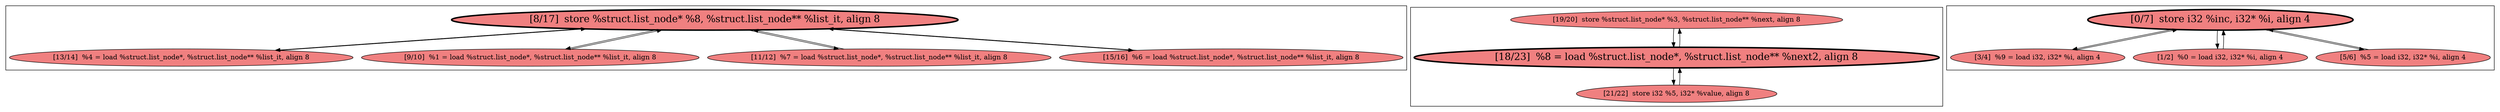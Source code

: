 
digraph G {



node113->node110 [ ]
node113->node114 [ ]
node110->node113 [ ]
node113->node111 [ ]
node111->node113 [ ]
node109->node108 [ ]
node105->node104 [ ]
node108->node109 [ ]
node107->node108 [ ]
node114->node113 [ ]
node112->node113 [ ]
node104->node105 [ ]
node113->node112 [ ]
node106->node105 [ ]
node103->node105 [ ]
node105->node103 [ ]
node105->node106 [ ]
node108->node107 [ ]


subgraph cluster2 {


node114 [fillcolor=lightcoral,label="[9/10]  %1 = load %struct.list_node*, %struct.list_node** %list_it, align 8",shape=ellipse,style=filled ]
node113 [penwidth=3.0,fontsize=20,fillcolor=lightcoral,label="[8/17]  store %struct.list_node* %8, %struct.list_node** %list_it, align 8",shape=ellipse,style=filled ]
node112 [fillcolor=lightcoral,label="[15/16]  %6 = load %struct.list_node*, %struct.list_node** %list_it, align 8",shape=ellipse,style=filled ]
node110 [fillcolor=lightcoral,label="[13/14]  %4 = load %struct.list_node*, %struct.list_node** %list_it, align 8",shape=ellipse,style=filled ]
node111 [fillcolor=lightcoral,label="[11/12]  %7 = load %struct.list_node*, %struct.list_node** %list_it, align 8",shape=ellipse,style=filled ]



}

subgraph cluster0 {


node106 [fillcolor=lightcoral,label="[1/2]  %0 = load i32, i32* %i, align 4",shape=ellipse,style=filled ]
node105 [penwidth=3.0,fontsize=20,fillcolor=lightcoral,label="[0/7]  store i32 %inc, i32* %i, align 4",shape=ellipse,style=filled ]
node103 [fillcolor=lightcoral,label="[5/6]  %5 = load i32, i32* %i, align 4",shape=ellipse,style=filled ]
node104 [fillcolor=lightcoral,label="[3/4]  %9 = load i32, i32* %i, align 4",shape=ellipse,style=filled ]



}

subgraph cluster1 {


node109 [fillcolor=lightcoral,label="[19/20]  store %struct.list_node* %3, %struct.list_node** %next, align 8",shape=ellipse,style=filled ]
node107 [fillcolor=lightcoral,label="[21/22]  store i32 %5, i32* %value, align 8",shape=ellipse,style=filled ]
node108 [penwidth=3.0,fontsize=20,fillcolor=lightcoral,label="[18/23]  %8 = load %struct.list_node*, %struct.list_node** %next2, align 8",shape=ellipse,style=filled ]



}

}
